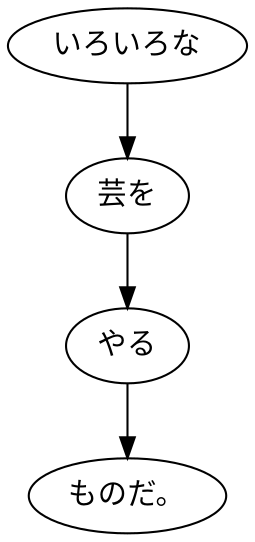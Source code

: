 digraph graph5688 {
	node0 [label="いろいろな"];
	node1 [label="芸を"];
	node2 [label="やる"];
	node3 [label="ものだ。"];
	node0 -> node1;
	node1 -> node2;
	node2 -> node3;
}
